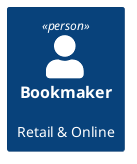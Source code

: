 @startuml SportRadar
!include <C4/C4_Container>
Person(Bookmaker, "Bookmaker", "Retail & Online")
@enduml